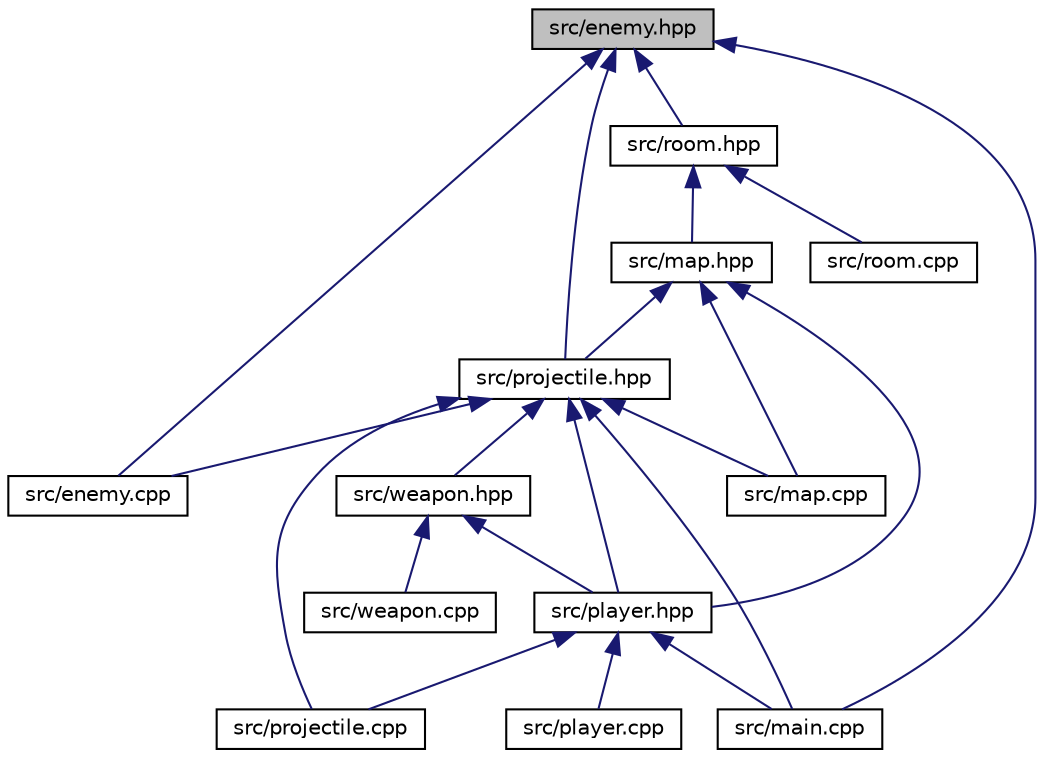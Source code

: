 digraph "src/enemy.hpp"
{
 // LATEX_PDF_SIZE
  edge [fontname="Helvetica",fontsize="10",labelfontname="Helvetica",labelfontsize="10"];
  node [fontname="Helvetica",fontsize="10",shape=record];
  Node1 [label="src/enemy.hpp",height=0.2,width=0.4,color="black", fillcolor="grey75", style="filled", fontcolor="black",tooltip=" "];
  Node1 -> Node2 [dir="back",color="midnightblue",fontsize="10",style="solid"];
  Node2 [label="src/enemy.cpp",height=0.2,width=0.4,color="black", fillcolor="white", style="filled",URL="$enemy_8cpp.html",tooltip=" "];
  Node1 -> Node3 [dir="back",color="midnightblue",fontsize="10",style="solid"];
  Node3 [label="src/room.hpp",height=0.2,width=0.4,color="black", fillcolor="white", style="filled",URL="$room_8hpp.html",tooltip=" "];
  Node3 -> Node4 [dir="back",color="midnightblue",fontsize="10",style="solid"];
  Node4 [label="src/map.hpp",height=0.2,width=0.4,color="black", fillcolor="white", style="filled",URL="$map_8hpp.html",tooltip=" "];
  Node4 -> Node5 [dir="back",color="midnightblue",fontsize="10",style="solid"];
  Node5 [label="src/projectile.hpp",height=0.2,width=0.4,color="black", fillcolor="white", style="filled",URL="$projectile_8hpp.html",tooltip=" "];
  Node5 -> Node2 [dir="back",color="midnightblue",fontsize="10",style="solid"];
  Node5 -> Node6 [dir="back",color="midnightblue",fontsize="10",style="solid"];
  Node6 [label="src/player.hpp",height=0.2,width=0.4,color="black", fillcolor="white", style="filled",URL="$player_8hpp.html",tooltip=" "];
  Node6 -> Node7 [dir="back",color="midnightblue",fontsize="10",style="solid"];
  Node7 [label="src/main.cpp",height=0.2,width=0.4,color="black", fillcolor="white", style="filled",URL="$main_8cpp.html",tooltip=" "];
  Node6 -> Node8 [dir="back",color="midnightblue",fontsize="10",style="solid"];
  Node8 [label="src/player.cpp",height=0.2,width=0.4,color="black", fillcolor="white", style="filled",URL="$player_8cpp.html",tooltip=" "];
  Node6 -> Node9 [dir="back",color="midnightblue",fontsize="10",style="solid"];
  Node9 [label="src/projectile.cpp",height=0.2,width=0.4,color="black", fillcolor="white", style="filled",URL="$projectile_8cpp.html",tooltip=" "];
  Node5 -> Node10 [dir="back",color="midnightblue",fontsize="10",style="solid"];
  Node10 [label="src/weapon.hpp",height=0.2,width=0.4,color="black", fillcolor="white", style="filled",URL="$weapon_8hpp.html",tooltip=" "];
  Node10 -> Node6 [dir="back",color="midnightblue",fontsize="10",style="solid"];
  Node10 -> Node11 [dir="back",color="midnightblue",fontsize="10",style="solid"];
  Node11 [label="src/weapon.cpp",height=0.2,width=0.4,color="black", fillcolor="white", style="filled",URL="$weapon_8cpp.html",tooltip=" "];
  Node5 -> Node7 [dir="back",color="midnightblue",fontsize="10",style="solid"];
  Node5 -> Node12 [dir="back",color="midnightblue",fontsize="10",style="solid"];
  Node12 [label="src/map.cpp",height=0.2,width=0.4,color="black", fillcolor="white", style="filled",URL="$map_8cpp.html",tooltip=" "];
  Node5 -> Node9 [dir="back",color="midnightblue",fontsize="10",style="solid"];
  Node4 -> Node6 [dir="back",color="midnightblue",fontsize="10",style="solid"];
  Node4 -> Node12 [dir="back",color="midnightblue",fontsize="10",style="solid"];
  Node3 -> Node13 [dir="back",color="midnightblue",fontsize="10",style="solid"];
  Node13 [label="src/room.cpp",height=0.2,width=0.4,color="black", fillcolor="white", style="filled",URL="$room_8cpp.html",tooltip=" "];
  Node1 -> Node5 [dir="back",color="midnightblue",fontsize="10",style="solid"];
  Node1 -> Node7 [dir="back",color="midnightblue",fontsize="10",style="solid"];
}
